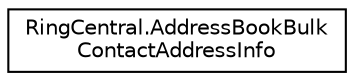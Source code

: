 digraph "Graphical Class Hierarchy"
{
 // LATEX_PDF_SIZE
  edge [fontname="Helvetica",fontsize="10",labelfontname="Helvetica",labelfontsize="10"];
  node [fontname="Helvetica",fontsize="10",shape=record];
  rankdir="LR";
  Node0 [label="RingCentral.AddressBookBulk\lContactAddressInfo",height=0.2,width=0.4,color="black", fillcolor="white", style="filled",URL="$classRingCentral_1_1AddressBookBulkContactAddressInfo.html",tooltip=" "];
}
